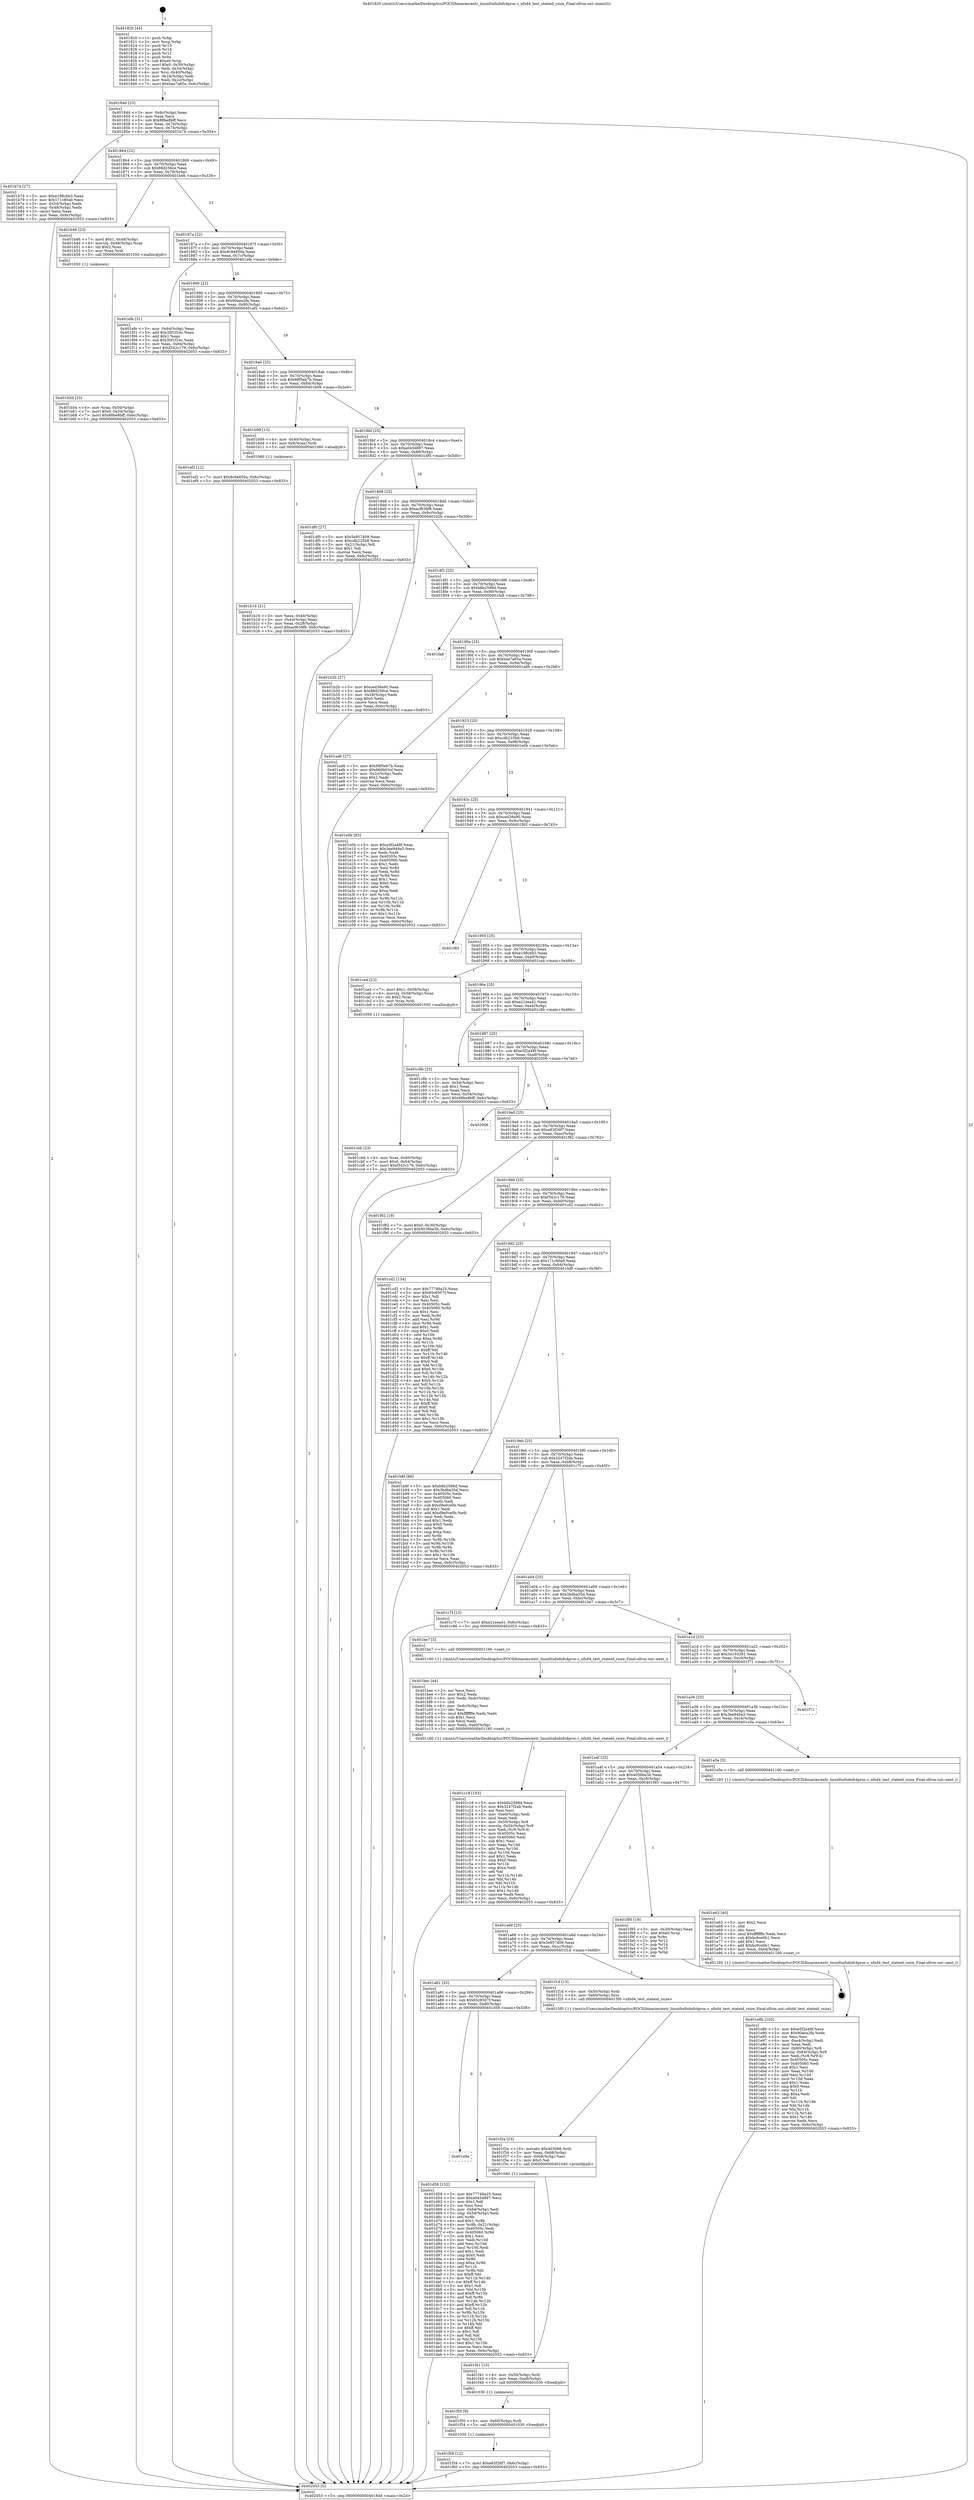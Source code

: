 digraph "0x401820" {
  label = "0x401820 (/mnt/c/Users/mathe/Desktop/tcc/POCII/binaries/extr_linuxfsnfsdnfs4proc.c_nfsd4_test_stateid_rsize_Final-ollvm.out::main(0))"
  labelloc = "t"
  node[shape=record]

  Entry [label="",width=0.3,height=0.3,shape=circle,fillcolor=black,style=filled]
  "0x40184d" [label="{
     0x40184d [23]\l
     | [instrs]\l
     &nbsp;&nbsp;0x40184d \<+3\>: mov -0x6c(%rbp),%eax\l
     &nbsp;&nbsp;0x401850 \<+2\>: mov %eax,%ecx\l
     &nbsp;&nbsp;0x401852 \<+6\>: sub $0x88be8bff,%ecx\l
     &nbsp;&nbsp;0x401858 \<+3\>: mov %eax,-0x70(%rbp)\l
     &nbsp;&nbsp;0x40185b \<+3\>: mov %ecx,-0x74(%rbp)\l
     &nbsp;&nbsp;0x40185e \<+6\>: je 0000000000401b74 \<main+0x354\>\l
  }"]
  "0x401b74" [label="{
     0x401b74 [27]\l
     | [instrs]\l
     &nbsp;&nbsp;0x401b74 \<+5\>: mov $0xe188cbb3,%eax\l
     &nbsp;&nbsp;0x401b79 \<+5\>: mov $0x171c80a0,%ecx\l
     &nbsp;&nbsp;0x401b7e \<+3\>: mov -0x54(%rbp),%edx\l
     &nbsp;&nbsp;0x401b81 \<+3\>: cmp -0x48(%rbp),%edx\l
     &nbsp;&nbsp;0x401b84 \<+3\>: cmovl %ecx,%eax\l
     &nbsp;&nbsp;0x401b87 \<+3\>: mov %eax,-0x6c(%rbp)\l
     &nbsp;&nbsp;0x401b8a \<+5\>: jmp 0000000000402053 \<main+0x833\>\l
  }"]
  "0x401864" [label="{
     0x401864 [22]\l
     | [instrs]\l
     &nbsp;&nbsp;0x401864 \<+5\>: jmp 0000000000401869 \<main+0x49\>\l
     &nbsp;&nbsp;0x401869 \<+3\>: mov -0x70(%rbp),%eax\l
     &nbsp;&nbsp;0x40186c \<+5\>: sub $0x88d256ce,%eax\l
     &nbsp;&nbsp;0x401871 \<+3\>: mov %eax,-0x78(%rbp)\l
     &nbsp;&nbsp;0x401874 \<+6\>: je 0000000000401b46 \<main+0x326\>\l
  }"]
  Exit [label="",width=0.3,height=0.3,shape=circle,fillcolor=black,style=filled,peripheries=2]
  "0x401b46" [label="{
     0x401b46 [23]\l
     | [instrs]\l
     &nbsp;&nbsp;0x401b46 \<+7\>: movl $0x1,-0x48(%rbp)\l
     &nbsp;&nbsp;0x401b4d \<+4\>: movslq -0x48(%rbp),%rax\l
     &nbsp;&nbsp;0x401b51 \<+4\>: shl $0x2,%rax\l
     &nbsp;&nbsp;0x401b55 \<+3\>: mov %rax,%rdi\l
     &nbsp;&nbsp;0x401b58 \<+5\>: call 0000000000401050 \<malloc@plt\>\l
     | [calls]\l
     &nbsp;&nbsp;0x401050 \{1\} (unknown)\l
  }"]
  "0x40187a" [label="{
     0x40187a [22]\l
     | [instrs]\l
     &nbsp;&nbsp;0x40187a \<+5\>: jmp 000000000040187f \<main+0x5f\>\l
     &nbsp;&nbsp;0x40187f \<+3\>: mov -0x70(%rbp),%eax\l
     &nbsp;&nbsp;0x401882 \<+5\>: sub $0x8c94850a,%eax\l
     &nbsp;&nbsp;0x401887 \<+3\>: mov %eax,-0x7c(%rbp)\l
     &nbsp;&nbsp;0x40188a \<+6\>: je 0000000000401efe \<main+0x6de\>\l
  }"]
  "0x401f59" [label="{
     0x401f59 [12]\l
     | [instrs]\l
     &nbsp;&nbsp;0x401f59 \<+7\>: movl $0xe83f26f7,-0x6c(%rbp)\l
     &nbsp;&nbsp;0x401f60 \<+5\>: jmp 0000000000402053 \<main+0x833\>\l
  }"]
  "0x401efe" [label="{
     0x401efe [31]\l
     | [instrs]\l
     &nbsp;&nbsp;0x401efe \<+3\>: mov -0x64(%rbp),%eax\l
     &nbsp;&nbsp;0x401f01 \<+5\>: add $0x30f1f24c,%eax\l
     &nbsp;&nbsp;0x401f06 \<+3\>: add $0x1,%eax\l
     &nbsp;&nbsp;0x401f09 \<+5\>: sub $0x30f1f24c,%eax\l
     &nbsp;&nbsp;0x401f0e \<+3\>: mov %eax,-0x64(%rbp)\l
     &nbsp;&nbsp;0x401f11 \<+7\>: movl $0xf342c179,-0x6c(%rbp)\l
     &nbsp;&nbsp;0x401f18 \<+5\>: jmp 0000000000402053 \<main+0x833\>\l
  }"]
  "0x401890" [label="{
     0x401890 [22]\l
     | [instrs]\l
     &nbsp;&nbsp;0x401890 \<+5\>: jmp 0000000000401895 \<main+0x75\>\l
     &nbsp;&nbsp;0x401895 \<+3\>: mov -0x70(%rbp),%eax\l
     &nbsp;&nbsp;0x401898 \<+5\>: sub $0x90aea2fa,%eax\l
     &nbsp;&nbsp;0x40189d \<+3\>: mov %eax,-0x80(%rbp)\l
     &nbsp;&nbsp;0x4018a0 \<+6\>: je 0000000000401ef2 \<main+0x6d2\>\l
  }"]
  "0x401f50" [label="{
     0x401f50 [9]\l
     | [instrs]\l
     &nbsp;&nbsp;0x401f50 \<+4\>: mov -0x60(%rbp),%rdi\l
     &nbsp;&nbsp;0x401f54 \<+5\>: call 0000000000401030 \<free@plt\>\l
     | [calls]\l
     &nbsp;&nbsp;0x401030 \{1\} (unknown)\l
  }"]
  "0x401ef2" [label="{
     0x401ef2 [12]\l
     | [instrs]\l
     &nbsp;&nbsp;0x401ef2 \<+7\>: movl $0x8c94850a,-0x6c(%rbp)\l
     &nbsp;&nbsp;0x401ef9 \<+5\>: jmp 0000000000402053 \<main+0x833\>\l
  }"]
  "0x4018a6" [label="{
     0x4018a6 [25]\l
     | [instrs]\l
     &nbsp;&nbsp;0x4018a6 \<+5\>: jmp 00000000004018ab \<main+0x8b\>\l
     &nbsp;&nbsp;0x4018ab \<+3\>: mov -0x70(%rbp),%eax\l
     &nbsp;&nbsp;0x4018ae \<+5\>: sub $0x99f5eb7b,%eax\l
     &nbsp;&nbsp;0x4018b3 \<+6\>: mov %eax,-0x84(%rbp)\l
     &nbsp;&nbsp;0x4018b9 \<+6\>: je 0000000000401b09 \<main+0x2e9\>\l
  }"]
  "0x401f41" [label="{
     0x401f41 [15]\l
     | [instrs]\l
     &nbsp;&nbsp;0x401f41 \<+4\>: mov -0x50(%rbp),%rdi\l
     &nbsp;&nbsp;0x401f45 \<+6\>: mov %eax,-0xe8(%rbp)\l
     &nbsp;&nbsp;0x401f4b \<+5\>: call 0000000000401030 \<free@plt\>\l
     | [calls]\l
     &nbsp;&nbsp;0x401030 \{1\} (unknown)\l
  }"]
  "0x401b09" [label="{
     0x401b09 [13]\l
     | [instrs]\l
     &nbsp;&nbsp;0x401b09 \<+4\>: mov -0x40(%rbp),%rax\l
     &nbsp;&nbsp;0x401b0d \<+4\>: mov 0x8(%rax),%rdi\l
     &nbsp;&nbsp;0x401b11 \<+5\>: call 0000000000401060 \<atoi@plt\>\l
     | [calls]\l
     &nbsp;&nbsp;0x401060 \{1\} (unknown)\l
  }"]
  "0x4018bf" [label="{
     0x4018bf [25]\l
     | [instrs]\l
     &nbsp;&nbsp;0x4018bf \<+5\>: jmp 00000000004018c4 \<main+0xa4\>\l
     &nbsp;&nbsp;0x4018c4 \<+3\>: mov -0x70(%rbp),%eax\l
     &nbsp;&nbsp;0x4018c7 \<+5\>: sub $0xa045d897,%eax\l
     &nbsp;&nbsp;0x4018cc \<+6\>: mov %eax,-0x88(%rbp)\l
     &nbsp;&nbsp;0x4018d2 \<+6\>: je 0000000000401df0 \<main+0x5d0\>\l
  }"]
  "0x401f2a" [label="{
     0x401f2a [23]\l
     | [instrs]\l
     &nbsp;&nbsp;0x401f2a \<+10\>: movabs $0x4030b6,%rdi\l
     &nbsp;&nbsp;0x401f34 \<+3\>: mov %eax,-0x68(%rbp)\l
     &nbsp;&nbsp;0x401f37 \<+3\>: mov -0x68(%rbp),%esi\l
     &nbsp;&nbsp;0x401f3a \<+2\>: mov $0x0,%al\l
     &nbsp;&nbsp;0x401f3c \<+5\>: call 0000000000401040 \<printf@plt\>\l
     | [calls]\l
     &nbsp;&nbsp;0x401040 \{1\} (unknown)\l
  }"]
  "0x401df0" [label="{
     0x401df0 [27]\l
     | [instrs]\l
     &nbsp;&nbsp;0x401df0 \<+5\>: mov $0x5e957409,%eax\l
     &nbsp;&nbsp;0x401df5 \<+5\>: mov $0xcdb225b8,%ecx\l
     &nbsp;&nbsp;0x401dfa \<+3\>: mov -0x21(%rbp),%dl\l
     &nbsp;&nbsp;0x401dfd \<+3\>: test $0x1,%dl\l
     &nbsp;&nbsp;0x401e00 \<+3\>: cmovne %ecx,%eax\l
     &nbsp;&nbsp;0x401e03 \<+3\>: mov %eax,-0x6c(%rbp)\l
     &nbsp;&nbsp;0x401e06 \<+5\>: jmp 0000000000402053 \<main+0x833\>\l
  }"]
  "0x4018d8" [label="{
     0x4018d8 [25]\l
     | [instrs]\l
     &nbsp;&nbsp;0x4018d8 \<+5\>: jmp 00000000004018dd \<main+0xbd\>\l
     &nbsp;&nbsp;0x4018dd \<+3\>: mov -0x70(%rbp),%eax\l
     &nbsp;&nbsp;0x4018e0 \<+5\>: sub $0xacf639f8,%eax\l
     &nbsp;&nbsp;0x4018e5 \<+6\>: mov %eax,-0x8c(%rbp)\l
     &nbsp;&nbsp;0x4018eb \<+6\>: je 0000000000401b2b \<main+0x30b\>\l
  }"]
  "0x401e8b" [label="{
     0x401e8b [103]\l
     | [instrs]\l
     &nbsp;&nbsp;0x401e8b \<+5\>: mov $0xe5f2a48f,%ecx\l
     &nbsp;&nbsp;0x401e90 \<+5\>: mov $0x90aea2fa,%edx\l
     &nbsp;&nbsp;0x401e95 \<+2\>: xor %esi,%esi\l
     &nbsp;&nbsp;0x401e97 \<+6\>: mov -0xe4(%rbp),%edi\l
     &nbsp;&nbsp;0x401e9d \<+3\>: imul %eax,%edi\l
     &nbsp;&nbsp;0x401ea0 \<+4\>: mov -0x60(%rbp),%r8\l
     &nbsp;&nbsp;0x401ea4 \<+4\>: movslq -0x64(%rbp),%r9\l
     &nbsp;&nbsp;0x401ea8 \<+4\>: mov %edi,(%r8,%r9,4)\l
     &nbsp;&nbsp;0x401eac \<+7\>: mov 0x40505c,%eax\l
     &nbsp;&nbsp;0x401eb3 \<+7\>: mov 0x405060,%edi\l
     &nbsp;&nbsp;0x401eba \<+3\>: sub $0x1,%esi\l
     &nbsp;&nbsp;0x401ebd \<+3\>: mov %eax,%r10d\l
     &nbsp;&nbsp;0x401ec0 \<+3\>: add %esi,%r10d\l
     &nbsp;&nbsp;0x401ec3 \<+4\>: imul %r10d,%eax\l
     &nbsp;&nbsp;0x401ec7 \<+3\>: and $0x1,%eax\l
     &nbsp;&nbsp;0x401eca \<+3\>: cmp $0x0,%eax\l
     &nbsp;&nbsp;0x401ecd \<+4\>: sete %r11b\l
     &nbsp;&nbsp;0x401ed1 \<+3\>: cmp $0xa,%edi\l
     &nbsp;&nbsp;0x401ed4 \<+3\>: setl %bl\l
     &nbsp;&nbsp;0x401ed7 \<+3\>: mov %r11b,%r14b\l
     &nbsp;&nbsp;0x401eda \<+3\>: and %bl,%r14b\l
     &nbsp;&nbsp;0x401edd \<+3\>: xor %bl,%r11b\l
     &nbsp;&nbsp;0x401ee0 \<+3\>: or %r11b,%r14b\l
     &nbsp;&nbsp;0x401ee3 \<+4\>: test $0x1,%r14b\l
     &nbsp;&nbsp;0x401ee7 \<+3\>: cmovne %edx,%ecx\l
     &nbsp;&nbsp;0x401eea \<+3\>: mov %ecx,-0x6c(%rbp)\l
     &nbsp;&nbsp;0x401eed \<+5\>: jmp 0000000000402053 \<main+0x833\>\l
  }"]
  "0x401b2b" [label="{
     0x401b2b [27]\l
     | [instrs]\l
     &nbsp;&nbsp;0x401b2b \<+5\>: mov $0xced38a90,%eax\l
     &nbsp;&nbsp;0x401b30 \<+5\>: mov $0x88d256ce,%ecx\l
     &nbsp;&nbsp;0x401b35 \<+3\>: mov -0x28(%rbp),%edx\l
     &nbsp;&nbsp;0x401b38 \<+3\>: cmp $0x0,%edx\l
     &nbsp;&nbsp;0x401b3b \<+3\>: cmove %ecx,%eax\l
     &nbsp;&nbsp;0x401b3e \<+3\>: mov %eax,-0x6c(%rbp)\l
     &nbsp;&nbsp;0x401b41 \<+5\>: jmp 0000000000402053 \<main+0x833\>\l
  }"]
  "0x4018f1" [label="{
     0x4018f1 [25]\l
     | [instrs]\l
     &nbsp;&nbsp;0x4018f1 \<+5\>: jmp 00000000004018f6 \<main+0xd6\>\l
     &nbsp;&nbsp;0x4018f6 \<+3\>: mov -0x70(%rbp),%eax\l
     &nbsp;&nbsp;0x4018f9 \<+5\>: sub $0xb6b2598d,%eax\l
     &nbsp;&nbsp;0x4018fe \<+6\>: mov %eax,-0x90(%rbp)\l
     &nbsp;&nbsp;0x401904 \<+6\>: je 0000000000401fa8 \<main+0x788\>\l
  }"]
  "0x401e63" [label="{
     0x401e63 [40]\l
     | [instrs]\l
     &nbsp;&nbsp;0x401e63 \<+5\>: mov $0x2,%ecx\l
     &nbsp;&nbsp;0x401e68 \<+1\>: cltd\l
     &nbsp;&nbsp;0x401e69 \<+2\>: idiv %ecx\l
     &nbsp;&nbsp;0x401e6b \<+6\>: imul $0xfffffffe,%edx,%ecx\l
     &nbsp;&nbsp;0x401e71 \<+6\>: sub $0xbc9ce0b1,%ecx\l
     &nbsp;&nbsp;0x401e77 \<+3\>: add $0x1,%ecx\l
     &nbsp;&nbsp;0x401e7a \<+6\>: add $0xbc9ce0b1,%ecx\l
     &nbsp;&nbsp;0x401e80 \<+6\>: mov %ecx,-0xe4(%rbp)\l
     &nbsp;&nbsp;0x401e86 \<+5\>: call 0000000000401160 \<next_i\>\l
     | [calls]\l
     &nbsp;&nbsp;0x401160 \{1\} (/mnt/c/Users/mathe/Desktop/tcc/POCII/binaries/extr_linuxfsnfsdnfs4proc.c_nfsd4_test_stateid_rsize_Final-ollvm.out::next_i)\l
  }"]
  "0x401fa8" [label="{
     0x401fa8\l
  }", style=dashed]
  "0x40190a" [label="{
     0x40190a [25]\l
     | [instrs]\l
     &nbsp;&nbsp;0x40190a \<+5\>: jmp 000000000040190f \<main+0xef\>\l
     &nbsp;&nbsp;0x40190f \<+3\>: mov -0x70(%rbp),%eax\l
     &nbsp;&nbsp;0x401912 \<+5\>: sub $0xbaa7a65a,%eax\l
     &nbsp;&nbsp;0x401917 \<+6\>: mov %eax,-0x94(%rbp)\l
     &nbsp;&nbsp;0x40191d \<+6\>: je 0000000000401ad6 \<main+0x2b6\>\l
  }"]
  "0x401a9a" [label="{
     0x401a9a\l
  }", style=dashed]
  "0x401ad6" [label="{
     0x401ad6 [27]\l
     | [instrs]\l
     &nbsp;&nbsp;0x401ad6 \<+5\>: mov $0x99f5eb7b,%eax\l
     &nbsp;&nbsp;0x401adb \<+5\>: mov $0x660b03cf,%ecx\l
     &nbsp;&nbsp;0x401ae0 \<+3\>: mov -0x2c(%rbp),%edx\l
     &nbsp;&nbsp;0x401ae3 \<+3\>: cmp $0x2,%edx\l
     &nbsp;&nbsp;0x401ae6 \<+3\>: cmovne %ecx,%eax\l
     &nbsp;&nbsp;0x401ae9 \<+3\>: mov %eax,-0x6c(%rbp)\l
     &nbsp;&nbsp;0x401aec \<+5\>: jmp 0000000000402053 \<main+0x833\>\l
  }"]
  "0x401923" [label="{
     0x401923 [25]\l
     | [instrs]\l
     &nbsp;&nbsp;0x401923 \<+5\>: jmp 0000000000401928 \<main+0x108\>\l
     &nbsp;&nbsp;0x401928 \<+3\>: mov -0x70(%rbp),%eax\l
     &nbsp;&nbsp;0x40192b \<+5\>: sub $0xcdb225b8,%eax\l
     &nbsp;&nbsp;0x401930 \<+6\>: mov %eax,-0x98(%rbp)\l
     &nbsp;&nbsp;0x401936 \<+6\>: je 0000000000401e0b \<main+0x5eb\>\l
  }"]
  "0x402053" [label="{
     0x402053 [5]\l
     | [instrs]\l
     &nbsp;&nbsp;0x402053 \<+5\>: jmp 000000000040184d \<main+0x2d\>\l
  }"]
  "0x401820" [label="{
     0x401820 [45]\l
     | [instrs]\l
     &nbsp;&nbsp;0x401820 \<+1\>: push %rbp\l
     &nbsp;&nbsp;0x401821 \<+3\>: mov %rsp,%rbp\l
     &nbsp;&nbsp;0x401824 \<+2\>: push %r15\l
     &nbsp;&nbsp;0x401826 \<+2\>: push %r14\l
     &nbsp;&nbsp;0x401828 \<+2\>: push %r12\l
     &nbsp;&nbsp;0x40182a \<+1\>: push %rbx\l
     &nbsp;&nbsp;0x40182b \<+7\>: sub $0xe0,%rsp\l
     &nbsp;&nbsp;0x401832 \<+7\>: movl $0x0,-0x30(%rbp)\l
     &nbsp;&nbsp;0x401839 \<+3\>: mov %edi,-0x34(%rbp)\l
     &nbsp;&nbsp;0x40183c \<+4\>: mov %rsi,-0x40(%rbp)\l
     &nbsp;&nbsp;0x401840 \<+3\>: mov -0x34(%rbp),%edi\l
     &nbsp;&nbsp;0x401843 \<+3\>: mov %edi,-0x2c(%rbp)\l
     &nbsp;&nbsp;0x401846 \<+7\>: movl $0xbaa7a65a,-0x6c(%rbp)\l
  }"]
  "0x401b16" [label="{
     0x401b16 [21]\l
     | [instrs]\l
     &nbsp;&nbsp;0x401b16 \<+3\>: mov %eax,-0x44(%rbp)\l
     &nbsp;&nbsp;0x401b19 \<+3\>: mov -0x44(%rbp),%eax\l
     &nbsp;&nbsp;0x401b1c \<+3\>: mov %eax,-0x28(%rbp)\l
     &nbsp;&nbsp;0x401b1f \<+7\>: movl $0xacf639f8,-0x6c(%rbp)\l
     &nbsp;&nbsp;0x401b26 \<+5\>: jmp 0000000000402053 \<main+0x833\>\l
  }"]
  "0x401b5d" [label="{
     0x401b5d [23]\l
     | [instrs]\l
     &nbsp;&nbsp;0x401b5d \<+4\>: mov %rax,-0x50(%rbp)\l
     &nbsp;&nbsp;0x401b61 \<+7\>: movl $0x0,-0x54(%rbp)\l
     &nbsp;&nbsp;0x401b68 \<+7\>: movl $0x88be8bff,-0x6c(%rbp)\l
     &nbsp;&nbsp;0x401b6f \<+5\>: jmp 0000000000402053 \<main+0x833\>\l
  }"]
  "0x401d58" [label="{
     0x401d58 [152]\l
     | [instrs]\l
     &nbsp;&nbsp;0x401d58 \<+5\>: mov $0x77748a25,%eax\l
     &nbsp;&nbsp;0x401d5d \<+5\>: mov $0xa045d897,%ecx\l
     &nbsp;&nbsp;0x401d62 \<+2\>: mov $0x1,%dl\l
     &nbsp;&nbsp;0x401d64 \<+2\>: xor %esi,%esi\l
     &nbsp;&nbsp;0x401d66 \<+3\>: mov -0x64(%rbp),%edi\l
     &nbsp;&nbsp;0x401d69 \<+3\>: cmp -0x58(%rbp),%edi\l
     &nbsp;&nbsp;0x401d6c \<+4\>: setl %r8b\l
     &nbsp;&nbsp;0x401d70 \<+4\>: and $0x1,%r8b\l
     &nbsp;&nbsp;0x401d74 \<+4\>: mov %r8b,-0x21(%rbp)\l
     &nbsp;&nbsp;0x401d78 \<+7\>: mov 0x40505c,%edi\l
     &nbsp;&nbsp;0x401d7f \<+8\>: mov 0x405060,%r9d\l
     &nbsp;&nbsp;0x401d87 \<+3\>: sub $0x1,%esi\l
     &nbsp;&nbsp;0x401d8a \<+3\>: mov %edi,%r10d\l
     &nbsp;&nbsp;0x401d8d \<+3\>: add %esi,%r10d\l
     &nbsp;&nbsp;0x401d90 \<+4\>: imul %r10d,%edi\l
     &nbsp;&nbsp;0x401d94 \<+3\>: and $0x1,%edi\l
     &nbsp;&nbsp;0x401d97 \<+3\>: cmp $0x0,%edi\l
     &nbsp;&nbsp;0x401d9a \<+4\>: sete %r8b\l
     &nbsp;&nbsp;0x401d9e \<+4\>: cmp $0xa,%r9d\l
     &nbsp;&nbsp;0x401da2 \<+4\>: setl %r11b\l
     &nbsp;&nbsp;0x401da6 \<+3\>: mov %r8b,%bl\l
     &nbsp;&nbsp;0x401da9 \<+3\>: xor $0xff,%bl\l
     &nbsp;&nbsp;0x401dac \<+3\>: mov %r11b,%r14b\l
     &nbsp;&nbsp;0x401daf \<+4\>: xor $0xff,%r14b\l
     &nbsp;&nbsp;0x401db3 \<+3\>: xor $0x1,%dl\l
     &nbsp;&nbsp;0x401db6 \<+3\>: mov %bl,%r15b\l
     &nbsp;&nbsp;0x401db9 \<+4\>: and $0xff,%r15b\l
     &nbsp;&nbsp;0x401dbd \<+3\>: and %dl,%r8b\l
     &nbsp;&nbsp;0x401dc0 \<+3\>: mov %r14b,%r12b\l
     &nbsp;&nbsp;0x401dc3 \<+4\>: and $0xff,%r12b\l
     &nbsp;&nbsp;0x401dc7 \<+3\>: and %dl,%r11b\l
     &nbsp;&nbsp;0x401dca \<+3\>: or %r8b,%r15b\l
     &nbsp;&nbsp;0x401dcd \<+3\>: or %r11b,%r12b\l
     &nbsp;&nbsp;0x401dd0 \<+3\>: xor %r12b,%r15b\l
     &nbsp;&nbsp;0x401dd3 \<+3\>: or %r14b,%bl\l
     &nbsp;&nbsp;0x401dd6 \<+3\>: xor $0xff,%bl\l
     &nbsp;&nbsp;0x401dd9 \<+3\>: or $0x1,%dl\l
     &nbsp;&nbsp;0x401ddc \<+2\>: and %dl,%bl\l
     &nbsp;&nbsp;0x401dde \<+3\>: or %bl,%r15b\l
     &nbsp;&nbsp;0x401de1 \<+4\>: test $0x1,%r15b\l
     &nbsp;&nbsp;0x401de5 \<+3\>: cmovne %ecx,%eax\l
     &nbsp;&nbsp;0x401de8 \<+3\>: mov %eax,-0x6c(%rbp)\l
     &nbsp;&nbsp;0x401deb \<+5\>: jmp 0000000000402053 \<main+0x833\>\l
  }"]
  "0x401e0b" [label="{
     0x401e0b [83]\l
     | [instrs]\l
     &nbsp;&nbsp;0x401e0b \<+5\>: mov $0xe5f2a48f,%eax\l
     &nbsp;&nbsp;0x401e10 \<+5\>: mov $0x3ee949a3,%ecx\l
     &nbsp;&nbsp;0x401e15 \<+2\>: xor %edx,%edx\l
     &nbsp;&nbsp;0x401e17 \<+7\>: mov 0x40505c,%esi\l
     &nbsp;&nbsp;0x401e1e \<+7\>: mov 0x405060,%edi\l
     &nbsp;&nbsp;0x401e25 \<+3\>: sub $0x1,%edx\l
     &nbsp;&nbsp;0x401e28 \<+3\>: mov %esi,%r8d\l
     &nbsp;&nbsp;0x401e2b \<+3\>: add %edx,%r8d\l
     &nbsp;&nbsp;0x401e2e \<+4\>: imul %r8d,%esi\l
     &nbsp;&nbsp;0x401e32 \<+3\>: and $0x1,%esi\l
     &nbsp;&nbsp;0x401e35 \<+3\>: cmp $0x0,%esi\l
     &nbsp;&nbsp;0x401e38 \<+4\>: sete %r9b\l
     &nbsp;&nbsp;0x401e3c \<+3\>: cmp $0xa,%edi\l
     &nbsp;&nbsp;0x401e3f \<+4\>: setl %r10b\l
     &nbsp;&nbsp;0x401e43 \<+3\>: mov %r9b,%r11b\l
     &nbsp;&nbsp;0x401e46 \<+3\>: and %r10b,%r11b\l
     &nbsp;&nbsp;0x401e49 \<+3\>: xor %r10b,%r9b\l
     &nbsp;&nbsp;0x401e4c \<+3\>: or %r9b,%r11b\l
     &nbsp;&nbsp;0x401e4f \<+4\>: test $0x1,%r11b\l
     &nbsp;&nbsp;0x401e53 \<+3\>: cmovne %ecx,%eax\l
     &nbsp;&nbsp;0x401e56 \<+3\>: mov %eax,-0x6c(%rbp)\l
     &nbsp;&nbsp;0x401e59 \<+5\>: jmp 0000000000402053 \<main+0x833\>\l
  }"]
  "0x40193c" [label="{
     0x40193c [25]\l
     | [instrs]\l
     &nbsp;&nbsp;0x40193c \<+5\>: jmp 0000000000401941 \<main+0x121\>\l
     &nbsp;&nbsp;0x401941 \<+3\>: mov -0x70(%rbp),%eax\l
     &nbsp;&nbsp;0x401944 \<+5\>: sub $0xced38a90,%eax\l
     &nbsp;&nbsp;0x401949 \<+6\>: mov %eax,-0x9c(%rbp)\l
     &nbsp;&nbsp;0x40194f \<+6\>: je 0000000000401f65 \<main+0x745\>\l
  }"]
  "0x401a81" [label="{
     0x401a81 [25]\l
     | [instrs]\l
     &nbsp;&nbsp;0x401a81 \<+5\>: jmp 0000000000401a86 \<main+0x266\>\l
     &nbsp;&nbsp;0x401a86 \<+3\>: mov -0x70(%rbp),%eax\l
     &nbsp;&nbsp;0x401a89 \<+5\>: sub $0x65c9507f,%eax\l
     &nbsp;&nbsp;0x401a8e \<+6\>: mov %eax,-0xd0(%rbp)\l
     &nbsp;&nbsp;0x401a94 \<+6\>: je 0000000000401d58 \<main+0x538\>\l
  }"]
  "0x401f65" [label="{
     0x401f65\l
  }", style=dashed]
  "0x401955" [label="{
     0x401955 [25]\l
     | [instrs]\l
     &nbsp;&nbsp;0x401955 \<+5\>: jmp 000000000040195a \<main+0x13a\>\l
     &nbsp;&nbsp;0x40195a \<+3\>: mov -0x70(%rbp),%eax\l
     &nbsp;&nbsp;0x40195d \<+5\>: sub $0xe188cbb3,%eax\l
     &nbsp;&nbsp;0x401962 \<+6\>: mov %eax,-0xa0(%rbp)\l
     &nbsp;&nbsp;0x401968 \<+6\>: je 0000000000401ca4 \<main+0x484\>\l
  }"]
  "0x401f1d" [label="{
     0x401f1d [13]\l
     | [instrs]\l
     &nbsp;&nbsp;0x401f1d \<+4\>: mov -0x50(%rbp),%rdi\l
     &nbsp;&nbsp;0x401f21 \<+4\>: mov -0x60(%rbp),%rsi\l
     &nbsp;&nbsp;0x401f25 \<+5\>: call 00000000004015f0 \<nfsd4_test_stateid_rsize\>\l
     | [calls]\l
     &nbsp;&nbsp;0x4015f0 \{1\} (/mnt/c/Users/mathe/Desktop/tcc/POCII/binaries/extr_linuxfsnfsdnfs4proc.c_nfsd4_test_stateid_rsize_Final-ollvm.out::nfsd4_test_stateid_rsize)\l
  }"]
  "0x401ca4" [label="{
     0x401ca4 [23]\l
     | [instrs]\l
     &nbsp;&nbsp;0x401ca4 \<+7\>: movl $0x1,-0x58(%rbp)\l
     &nbsp;&nbsp;0x401cab \<+4\>: movslq -0x58(%rbp),%rax\l
     &nbsp;&nbsp;0x401caf \<+4\>: shl $0x2,%rax\l
     &nbsp;&nbsp;0x401cb3 \<+3\>: mov %rax,%rdi\l
     &nbsp;&nbsp;0x401cb6 \<+5\>: call 0000000000401050 \<malloc@plt\>\l
     | [calls]\l
     &nbsp;&nbsp;0x401050 \{1\} (unknown)\l
  }"]
  "0x40196e" [label="{
     0x40196e [25]\l
     | [instrs]\l
     &nbsp;&nbsp;0x40196e \<+5\>: jmp 0000000000401973 \<main+0x153\>\l
     &nbsp;&nbsp;0x401973 \<+3\>: mov -0x70(%rbp),%eax\l
     &nbsp;&nbsp;0x401976 \<+5\>: sub $0xe21eea41,%eax\l
     &nbsp;&nbsp;0x40197b \<+6\>: mov %eax,-0xa4(%rbp)\l
     &nbsp;&nbsp;0x401981 \<+6\>: je 0000000000401c8b \<main+0x46b\>\l
  }"]
  "0x401a68" [label="{
     0x401a68 [25]\l
     | [instrs]\l
     &nbsp;&nbsp;0x401a68 \<+5\>: jmp 0000000000401a6d \<main+0x24d\>\l
     &nbsp;&nbsp;0x401a6d \<+3\>: mov -0x70(%rbp),%eax\l
     &nbsp;&nbsp;0x401a70 \<+5\>: sub $0x5e957409,%eax\l
     &nbsp;&nbsp;0x401a75 \<+6\>: mov %eax,-0xcc(%rbp)\l
     &nbsp;&nbsp;0x401a7b \<+6\>: je 0000000000401f1d \<main+0x6fd\>\l
  }"]
  "0x401c8b" [label="{
     0x401c8b [25]\l
     | [instrs]\l
     &nbsp;&nbsp;0x401c8b \<+2\>: xor %eax,%eax\l
     &nbsp;&nbsp;0x401c8d \<+3\>: mov -0x54(%rbp),%ecx\l
     &nbsp;&nbsp;0x401c90 \<+3\>: sub $0x1,%eax\l
     &nbsp;&nbsp;0x401c93 \<+2\>: sub %eax,%ecx\l
     &nbsp;&nbsp;0x401c95 \<+3\>: mov %ecx,-0x54(%rbp)\l
     &nbsp;&nbsp;0x401c98 \<+7\>: movl $0x88be8bff,-0x6c(%rbp)\l
     &nbsp;&nbsp;0x401c9f \<+5\>: jmp 0000000000402053 \<main+0x833\>\l
  }"]
  "0x401987" [label="{
     0x401987 [25]\l
     | [instrs]\l
     &nbsp;&nbsp;0x401987 \<+5\>: jmp 000000000040198c \<main+0x16c\>\l
     &nbsp;&nbsp;0x40198c \<+3\>: mov -0x70(%rbp),%eax\l
     &nbsp;&nbsp;0x40198f \<+5\>: sub $0xe5f2a48f,%eax\l
     &nbsp;&nbsp;0x401994 \<+6\>: mov %eax,-0xa8(%rbp)\l
     &nbsp;&nbsp;0x40199a \<+6\>: je 0000000000402006 \<main+0x7e6\>\l
  }"]
  "0x401f95" [label="{
     0x401f95 [19]\l
     | [instrs]\l
     &nbsp;&nbsp;0x401f95 \<+3\>: mov -0x30(%rbp),%eax\l
     &nbsp;&nbsp;0x401f98 \<+7\>: add $0xe0,%rsp\l
     &nbsp;&nbsp;0x401f9f \<+1\>: pop %rbx\l
     &nbsp;&nbsp;0x401fa0 \<+2\>: pop %r12\l
     &nbsp;&nbsp;0x401fa2 \<+2\>: pop %r14\l
     &nbsp;&nbsp;0x401fa4 \<+2\>: pop %r15\l
     &nbsp;&nbsp;0x401fa6 \<+1\>: pop %rbp\l
     &nbsp;&nbsp;0x401fa7 \<+1\>: ret\l
  }"]
  "0x402006" [label="{
     0x402006\l
  }", style=dashed]
  "0x4019a0" [label="{
     0x4019a0 [25]\l
     | [instrs]\l
     &nbsp;&nbsp;0x4019a0 \<+5\>: jmp 00000000004019a5 \<main+0x185\>\l
     &nbsp;&nbsp;0x4019a5 \<+3\>: mov -0x70(%rbp),%eax\l
     &nbsp;&nbsp;0x4019a8 \<+5\>: sub $0xe83f26f7,%eax\l
     &nbsp;&nbsp;0x4019ad \<+6\>: mov %eax,-0xac(%rbp)\l
     &nbsp;&nbsp;0x4019b3 \<+6\>: je 0000000000401f82 \<main+0x762\>\l
  }"]
  "0x401a4f" [label="{
     0x401a4f [25]\l
     | [instrs]\l
     &nbsp;&nbsp;0x401a4f \<+5\>: jmp 0000000000401a54 \<main+0x234\>\l
     &nbsp;&nbsp;0x401a54 \<+3\>: mov -0x70(%rbp),%eax\l
     &nbsp;&nbsp;0x401a57 \<+5\>: sub $0x4038be3b,%eax\l
     &nbsp;&nbsp;0x401a5c \<+6\>: mov %eax,-0xc8(%rbp)\l
     &nbsp;&nbsp;0x401a62 \<+6\>: je 0000000000401f95 \<main+0x775\>\l
  }"]
  "0x401f82" [label="{
     0x401f82 [19]\l
     | [instrs]\l
     &nbsp;&nbsp;0x401f82 \<+7\>: movl $0x0,-0x30(%rbp)\l
     &nbsp;&nbsp;0x401f89 \<+7\>: movl $0x4038be3b,-0x6c(%rbp)\l
     &nbsp;&nbsp;0x401f90 \<+5\>: jmp 0000000000402053 \<main+0x833\>\l
  }"]
  "0x4019b9" [label="{
     0x4019b9 [25]\l
     | [instrs]\l
     &nbsp;&nbsp;0x4019b9 \<+5\>: jmp 00000000004019be \<main+0x19e\>\l
     &nbsp;&nbsp;0x4019be \<+3\>: mov -0x70(%rbp),%eax\l
     &nbsp;&nbsp;0x4019c1 \<+5\>: sub $0xf342c179,%eax\l
     &nbsp;&nbsp;0x4019c6 \<+6\>: mov %eax,-0xb0(%rbp)\l
     &nbsp;&nbsp;0x4019cc \<+6\>: je 0000000000401cd2 \<main+0x4b2\>\l
  }"]
  "0x401e5e" [label="{
     0x401e5e [5]\l
     | [instrs]\l
     &nbsp;&nbsp;0x401e5e \<+5\>: call 0000000000401160 \<next_i\>\l
     | [calls]\l
     &nbsp;&nbsp;0x401160 \{1\} (/mnt/c/Users/mathe/Desktop/tcc/POCII/binaries/extr_linuxfsnfsdnfs4proc.c_nfsd4_test_stateid_rsize_Final-ollvm.out::next_i)\l
  }"]
  "0x401cd2" [label="{
     0x401cd2 [134]\l
     | [instrs]\l
     &nbsp;&nbsp;0x401cd2 \<+5\>: mov $0x77748a25,%eax\l
     &nbsp;&nbsp;0x401cd7 \<+5\>: mov $0x65c9507f,%ecx\l
     &nbsp;&nbsp;0x401cdc \<+2\>: mov $0x1,%dl\l
     &nbsp;&nbsp;0x401cde \<+2\>: xor %esi,%esi\l
     &nbsp;&nbsp;0x401ce0 \<+7\>: mov 0x40505c,%edi\l
     &nbsp;&nbsp;0x401ce7 \<+8\>: mov 0x405060,%r8d\l
     &nbsp;&nbsp;0x401cef \<+3\>: sub $0x1,%esi\l
     &nbsp;&nbsp;0x401cf2 \<+3\>: mov %edi,%r9d\l
     &nbsp;&nbsp;0x401cf5 \<+3\>: add %esi,%r9d\l
     &nbsp;&nbsp;0x401cf8 \<+4\>: imul %r9d,%edi\l
     &nbsp;&nbsp;0x401cfc \<+3\>: and $0x1,%edi\l
     &nbsp;&nbsp;0x401cff \<+3\>: cmp $0x0,%edi\l
     &nbsp;&nbsp;0x401d02 \<+4\>: sete %r10b\l
     &nbsp;&nbsp;0x401d06 \<+4\>: cmp $0xa,%r8d\l
     &nbsp;&nbsp;0x401d0a \<+4\>: setl %r11b\l
     &nbsp;&nbsp;0x401d0e \<+3\>: mov %r10b,%bl\l
     &nbsp;&nbsp;0x401d11 \<+3\>: xor $0xff,%bl\l
     &nbsp;&nbsp;0x401d14 \<+3\>: mov %r11b,%r14b\l
     &nbsp;&nbsp;0x401d17 \<+4\>: xor $0xff,%r14b\l
     &nbsp;&nbsp;0x401d1b \<+3\>: xor $0x0,%dl\l
     &nbsp;&nbsp;0x401d1e \<+3\>: mov %bl,%r15b\l
     &nbsp;&nbsp;0x401d21 \<+4\>: and $0x0,%r15b\l
     &nbsp;&nbsp;0x401d25 \<+3\>: and %dl,%r10b\l
     &nbsp;&nbsp;0x401d28 \<+3\>: mov %r14b,%r12b\l
     &nbsp;&nbsp;0x401d2b \<+4\>: and $0x0,%r12b\l
     &nbsp;&nbsp;0x401d2f \<+3\>: and %dl,%r11b\l
     &nbsp;&nbsp;0x401d32 \<+3\>: or %r10b,%r15b\l
     &nbsp;&nbsp;0x401d35 \<+3\>: or %r11b,%r12b\l
     &nbsp;&nbsp;0x401d38 \<+3\>: xor %r12b,%r15b\l
     &nbsp;&nbsp;0x401d3b \<+3\>: or %r14b,%bl\l
     &nbsp;&nbsp;0x401d3e \<+3\>: xor $0xff,%bl\l
     &nbsp;&nbsp;0x401d41 \<+3\>: or $0x0,%dl\l
     &nbsp;&nbsp;0x401d44 \<+2\>: and %dl,%bl\l
     &nbsp;&nbsp;0x401d46 \<+3\>: or %bl,%r15b\l
     &nbsp;&nbsp;0x401d49 \<+4\>: test $0x1,%r15b\l
     &nbsp;&nbsp;0x401d4d \<+3\>: cmovne %ecx,%eax\l
     &nbsp;&nbsp;0x401d50 \<+3\>: mov %eax,-0x6c(%rbp)\l
     &nbsp;&nbsp;0x401d53 \<+5\>: jmp 0000000000402053 \<main+0x833\>\l
  }"]
  "0x4019d2" [label="{
     0x4019d2 [25]\l
     | [instrs]\l
     &nbsp;&nbsp;0x4019d2 \<+5\>: jmp 00000000004019d7 \<main+0x1b7\>\l
     &nbsp;&nbsp;0x4019d7 \<+3\>: mov -0x70(%rbp),%eax\l
     &nbsp;&nbsp;0x4019da \<+5\>: sub $0x171c80a0,%eax\l
     &nbsp;&nbsp;0x4019df \<+6\>: mov %eax,-0xb4(%rbp)\l
     &nbsp;&nbsp;0x4019e5 \<+6\>: je 0000000000401b8f \<main+0x36f\>\l
  }"]
  "0x401a36" [label="{
     0x401a36 [25]\l
     | [instrs]\l
     &nbsp;&nbsp;0x401a36 \<+5\>: jmp 0000000000401a3b \<main+0x21b\>\l
     &nbsp;&nbsp;0x401a3b \<+3\>: mov -0x70(%rbp),%eax\l
     &nbsp;&nbsp;0x401a3e \<+5\>: sub $0x3ee949a3,%eax\l
     &nbsp;&nbsp;0x401a43 \<+6\>: mov %eax,-0xc4(%rbp)\l
     &nbsp;&nbsp;0x401a49 \<+6\>: je 0000000000401e5e \<main+0x63e\>\l
  }"]
  "0x401b8f" [label="{
     0x401b8f [88]\l
     | [instrs]\l
     &nbsp;&nbsp;0x401b8f \<+5\>: mov $0xb6b2598d,%eax\l
     &nbsp;&nbsp;0x401b94 \<+5\>: mov $0x3bdba35d,%ecx\l
     &nbsp;&nbsp;0x401b99 \<+7\>: mov 0x40505c,%edx\l
     &nbsp;&nbsp;0x401ba0 \<+7\>: mov 0x405060,%esi\l
     &nbsp;&nbsp;0x401ba7 \<+2\>: mov %edx,%edi\l
     &nbsp;&nbsp;0x401ba9 \<+6\>: sub $0xd9e0ce0b,%edi\l
     &nbsp;&nbsp;0x401baf \<+3\>: sub $0x1,%edi\l
     &nbsp;&nbsp;0x401bb2 \<+6\>: add $0xd9e0ce0b,%edi\l
     &nbsp;&nbsp;0x401bb8 \<+3\>: imul %edi,%edx\l
     &nbsp;&nbsp;0x401bbb \<+3\>: and $0x1,%edx\l
     &nbsp;&nbsp;0x401bbe \<+3\>: cmp $0x0,%edx\l
     &nbsp;&nbsp;0x401bc1 \<+4\>: sete %r8b\l
     &nbsp;&nbsp;0x401bc5 \<+3\>: cmp $0xa,%esi\l
     &nbsp;&nbsp;0x401bc8 \<+4\>: setl %r9b\l
     &nbsp;&nbsp;0x401bcc \<+3\>: mov %r8b,%r10b\l
     &nbsp;&nbsp;0x401bcf \<+3\>: and %r9b,%r10b\l
     &nbsp;&nbsp;0x401bd2 \<+3\>: xor %r9b,%r8b\l
     &nbsp;&nbsp;0x401bd5 \<+3\>: or %r8b,%r10b\l
     &nbsp;&nbsp;0x401bd8 \<+4\>: test $0x1,%r10b\l
     &nbsp;&nbsp;0x401bdc \<+3\>: cmovne %ecx,%eax\l
     &nbsp;&nbsp;0x401bdf \<+3\>: mov %eax,-0x6c(%rbp)\l
     &nbsp;&nbsp;0x401be2 \<+5\>: jmp 0000000000402053 \<main+0x833\>\l
  }"]
  "0x4019eb" [label="{
     0x4019eb [25]\l
     | [instrs]\l
     &nbsp;&nbsp;0x4019eb \<+5\>: jmp 00000000004019f0 \<main+0x1d0\>\l
     &nbsp;&nbsp;0x4019f0 \<+3\>: mov -0x70(%rbp),%eax\l
     &nbsp;&nbsp;0x4019f3 \<+5\>: sub $0x3247f2ab,%eax\l
     &nbsp;&nbsp;0x4019f8 \<+6\>: mov %eax,-0xb8(%rbp)\l
     &nbsp;&nbsp;0x4019fe \<+6\>: je 0000000000401c7f \<main+0x45f\>\l
  }"]
  "0x401f71" [label="{
     0x401f71\l
  }", style=dashed]
  "0x401c7f" [label="{
     0x401c7f [12]\l
     | [instrs]\l
     &nbsp;&nbsp;0x401c7f \<+7\>: movl $0xe21eea41,-0x6c(%rbp)\l
     &nbsp;&nbsp;0x401c86 \<+5\>: jmp 0000000000402053 \<main+0x833\>\l
  }"]
  "0x401a04" [label="{
     0x401a04 [25]\l
     | [instrs]\l
     &nbsp;&nbsp;0x401a04 \<+5\>: jmp 0000000000401a09 \<main+0x1e9\>\l
     &nbsp;&nbsp;0x401a09 \<+3\>: mov -0x70(%rbp),%eax\l
     &nbsp;&nbsp;0x401a0c \<+5\>: sub $0x3bdba35d,%eax\l
     &nbsp;&nbsp;0x401a11 \<+6\>: mov %eax,-0xbc(%rbp)\l
     &nbsp;&nbsp;0x401a17 \<+6\>: je 0000000000401be7 \<main+0x3c7\>\l
  }"]
  "0x401cbb" [label="{
     0x401cbb [23]\l
     | [instrs]\l
     &nbsp;&nbsp;0x401cbb \<+4\>: mov %rax,-0x60(%rbp)\l
     &nbsp;&nbsp;0x401cbf \<+7\>: movl $0x0,-0x64(%rbp)\l
     &nbsp;&nbsp;0x401cc6 \<+7\>: movl $0xf342c179,-0x6c(%rbp)\l
     &nbsp;&nbsp;0x401ccd \<+5\>: jmp 0000000000402053 \<main+0x833\>\l
  }"]
  "0x401be7" [label="{
     0x401be7 [5]\l
     | [instrs]\l
     &nbsp;&nbsp;0x401be7 \<+5\>: call 0000000000401160 \<next_i\>\l
     | [calls]\l
     &nbsp;&nbsp;0x401160 \{1\} (/mnt/c/Users/mathe/Desktop/tcc/POCII/binaries/extr_linuxfsnfsdnfs4proc.c_nfsd4_test_stateid_rsize_Final-ollvm.out::next_i)\l
  }"]
  "0x401a1d" [label="{
     0x401a1d [25]\l
     | [instrs]\l
     &nbsp;&nbsp;0x401a1d \<+5\>: jmp 0000000000401a22 \<main+0x202\>\l
     &nbsp;&nbsp;0x401a22 \<+3\>: mov -0x70(%rbp),%eax\l
     &nbsp;&nbsp;0x401a25 \<+5\>: sub $0x3e193281,%eax\l
     &nbsp;&nbsp;0x401a2a \<+6\>: mov %eax,-0xc0(%rbp)\l
     &nbsp;&nbsp;0x401a30 \<+6\>: je 0000000000401f71 \<main+0x751\>\l
  }"]
  "0x401bec" [label="{
     0x401bec [44]\l
     | [instrs]\l
     &nbsp;&nbsp;0x401bec \<+2\>: xor %ecx,%ecx\l
     &nbsp;&nbsp;0x401bee \<+5\>: mov $0x2,%edx\l
     &nbsp;&nbsp;0x401bf3 \<+6\>: mov %edx,-0xdc(%rbp)\l
     &nbsp;&nbsp;0x401bf9 \<+1\>: cltd\l
     &nbsp;&nbsp;0x401bfa \<+6\>: mov -0xdc(%rbp),%esi\l
     &nbsp;&nbsp;0x401c00 \<+2\>: idiv %esi\l
     &nbsp;&nbsp;0x401c02 \<+6\>: imul $0xfffffffe,%edx,%edx\l
     &nbsp;&nbsp;0x401c08 \<+3\>: sub $0x1,%ecx\l
     &nbsp;&nbsp;0x401c0b \<+2\>: sub %ecx,%edx\l
     &nbsp;&nbsp;0x401c0d \<+6\>: mov %edx,-0xe0(%rbp)\l
     &nbsp;&nbsp;0x401c13 \<+5\>: call 0000000000401160 \<next_i\>\l
     | [calls]\l
     &nbsp;&nbsp;0x401160 \{1\} (/mnt/c/Users/mathe/Desktop/tcc/POCII/binaries/extr_linuxfsnfsdnfs4proc.c_nfsd4_test_stateid_rsize_Final-ollvm.out::next_i)\l
  }"]
  "0x401c18" [label="{
     0x401c18 [103]\l
     | [instrs]\l
     &nbsp;&nbsp;0x401c18 \<+5\>: mov $0xb6b2598d,%ecx\l
     &nbsp;&nbsp;0x401c1d \<+5\>: mov $0x3247f2ab,%edx\l
     &nbsp;&nbsp;0x401c22 \<+2\>: xor %esi,%esi\l
     &nbsp;&nbsp;0x401c24 \<+6\>: mov -0xe0(%rbp),%edi\l
     &nbsp;&nbsp;0x401c2a \<+3\>: imul %eax,%edi\l
     &nbsp;&nbsp;0x401c2d \<+4\>: mov -0x50(%rbp),%r8\l
     &nbsp;&nbsp;0x401c31 \<+4\>: movslq -0x54(%rbp),%r9\l
     &nbsp;&nbsp;0x401c35 \<+4\>: mov %edi,(%r8,%r9,4)\l
     &nbsp;&nbsp;0x401c39 \<+7\>: mov 0x40505c,%eax\l
     &nbsp;&nbsp;0x401c40 \<+7\>: mov 0x405060,%edi\l
     &nbsp;&nbsp;0x401c47 \<+3\>: sub $0x1,%esi\l
     &nbsp;&nbsp;0x401c4a \<+3\>: mov %eax,%r10d\l
     &nbsp;&nbsp;0x401c4d \<+3\>: add %esi,%r10d\l
     &nbsp;&nbsp;0x401c50 \<+4\>: imul %r10d,%eax\l
     &nbsp;&nbsp;0x401c54 \<+3\>: and $0x1,%eax\l
     &nbsp;&nbsp;0x401c57 \<+3\>: cmp $0x0,%eax\l
     &nbsp;&nbsp;0x401c5a \<+4\>: sete %r11b\l
     &nbsp;&nbsp;0x401c5e \<+3\>: cmp $0xa,%edi\l
     &nbsp;&nbsp;0x401c61 \<+3\>: setl %bl\l
     &nbsp;&nbsp;0x401c64 \<+3\>: mov %r11b,%r14b\l
     &nbsp;&nbsp;0x401c67 \<+3\>: and %bl,%r14b\l
     &nbsp;&nbsp;0x401c6a \<+3\>: xor %bl,%r11b\l
     &nbsp;&nbsp;0x401c6d \<+3\>: or %r11b,%r14b\l
     &nbsp;&nbsp;0x401c70 \<+4\>: test $0x1,%r14b\l
     &nbsp;&nbsp;0x401c74 \<+3\>: cmovne %edx,%ecx\l
     &nbsp;&nbsp;0x401c77 \<+3\>: mov %ecx,-0x6c(%rbp)\l
     &nbsp;&nbsp;0x401c7a \<+5\>: jmp 0000000000402053 \<main+0x833\>\l
  }"]
  Entry -> "0x401820" [label=" 1"]
  "0x40184d" -> "0x401b74" [label=" 2"]
  "0x40184d" -> "0x401864" [label=" 22"]
  "0x401f95" -> Exit [label=" 1"]
  "0x401864" -> "0x401b46" [label=" 1"]
  "0x401864" -> "0x40187a" [label=" 21"]
  "0x401f82" -> "0x402053" [label=" 1"]
  "0x40187a" -> "0x401efe" [label=" 1"]
  "0x40187a" -> "0x401890" [label=" 20"]
  "0x401f59" -> "0x402053" [label=" 1"]
  "0x401890" -> "0x401ef2" [label=" 1"]
  "0x401890" -> "0x4018a6" [label=" 19"]
  "0x401f50" -> "0x401f59" [label=" 1"]
  "0x4018a6" -> "0x401b09" [label=" 1"]
  "0x4018a6" -> "0x4018bf" [label=" 18"]
  "0x401f41" -> "0x401f50" [label=" 1"]
  "0x4018bf" -> "0x401df0" [label=" 2"]
  "0x4018bf" -> "0x4018d8" [label=" 16"]
  "0x401f2a" -> "0x401f41" [label=" 1"]
  "0x4018d8" -> "0x401b2b" [label=" 1"]
  "0x4018d8" -> "0x4018f1" [label=" 15"]
  "0x401f1d" -> "0x401f2a" [label=" 1"]
  "0x4018f1" -> "0x401fa8" [label=" 0"]
  "0x4018f1" -> "0x40190a" [label=" 15"]
  "0x401efe" -> "0x402053" [label=" 1"]
  "0x40190a" -> "0x401ad6" [label=" 1"]
  "0x40190a" -> "0x401923" [label=" 14"]
  "0x401ad6" -> "0x402053" [label=" 1"]
  "0x401820" -> "0x40184d" [label=" 1"]
  "0x402053" -> "0x40184d" [label=" 23"]
  "0x401b09" -> "0x401b16" [label=" 1"]
  "0x401b16" -> "0x402053" [label=" 1"]
  "0x401b2b" -> "0x402053" [label=" 1"]
  "0x401b46" -> "0x401b5d" [label=" 1"]
  "0x401b5d" -> "0x402053" [label=" 1"]
  "0x401b74" -> "0x402053" [label=" 2"]
  "0x401ef2" -> "0x402053" [label=" 1"]
  "0x401923" -> "0x401e0b" [label=" 1"]
  "0x401923" -> "0x40193c" [label=" 13"]
  "0x401e8b" -> "0x402053" [label=" 1"]
  "0x40193c" -> "0x401f65" [label=" 0"]
  "0x40193c" -> "0x401955" [label=" 13"]
  "0x401e5e" -> "0x401e63" [label=" 1"]
  "0x401955" -> "0x401ca4" [label=" 1"]
  "0x401955" -> "0x40196e" [label=" 12"]
  "0x401e0b" -> "0x402053" [label=" 1"]
  "0x40196e" -> "0x401c8b" [label=" 1"]
  "0x40196e" -> "0x401987" [label=" 11"]
  "0x401d58" -> "0x402053" [label=" 2"]
  "0x401987" -> "0x402006" [label=" 0"]
  "0x401987" -> "0x4019a0" [label=" 11"]
  "0x401a81" -> "0x401a9a" [label=" 0"]
  "0x4019a0" -> "0x401f82" [label=" 1"]
  "0x4019a0" -> "0x4019b9" [label=" 10"]
  "0x401e63" -> "0x401e8b" [label=" 1"]
  "0x4019b9" -> "0x401cd2" [label=" 2"]
  "0x4019b9" -> "0x4019d2" [label=" 8"]
  "0x401a68" -> "0x401a81" [label=" 2"]
  "0x4019d2" -> "0x401b8f" [label=" 1"]
  "0x4019d2" -> "0x4019eb" [label=" 7"]
  "0x401b8f" -> "0x402053" [label=" 1"]
  "0x401df0" -> "0x402053" [label=" 2"]
  "0x4019eb" -> "0x401c7f" [label=" 1"]
  "0x4019eb" -> "0x401a04" [label=" 6"]
  "0x401a4f" -> "0x401a68" [label=" 3"]
  "0x401a04" -> "0x401be7" [label=" 1"]
  "0x401a04" -> "0x401a1d" [label=" 5"]
  "0x401be7" -> "0x401bec" [label=" 1"]
  "0x401bec" -> "0x401c18" [label=" 1"]
  "0x401c18" -> "0x402053" [label=" 1"]
  "0x401c7f" -> "0x402053" [label=" 1"]
  "0x401c8b" -> "0x402053" [label=" 1"]
  "0x401ca4" -> "0x401cbb" [label=" 1"]
  "0x401cbb" -> "0x402053" [label=" 1"]
  "0x401cd2" -> "0x402053" [label=" 2"]
  "0x401a4f" -> "0x401f95" [label=" 1"]
  "0x401a1d" -> "0x401f71" [label=" 0"]
  "0x401a1d" -> "0x401a36" [label=" 5"]
  "0x401a68" -> "0x401f1d" [label=" 1"]
  "0x401a36" -> "0x401e5e" [label=" 1"]
  "0x401a36" -> "0x401a4f" [label=" 4"]
  "0x401a81" -> "0x401d58" [label=" 2"]
}
